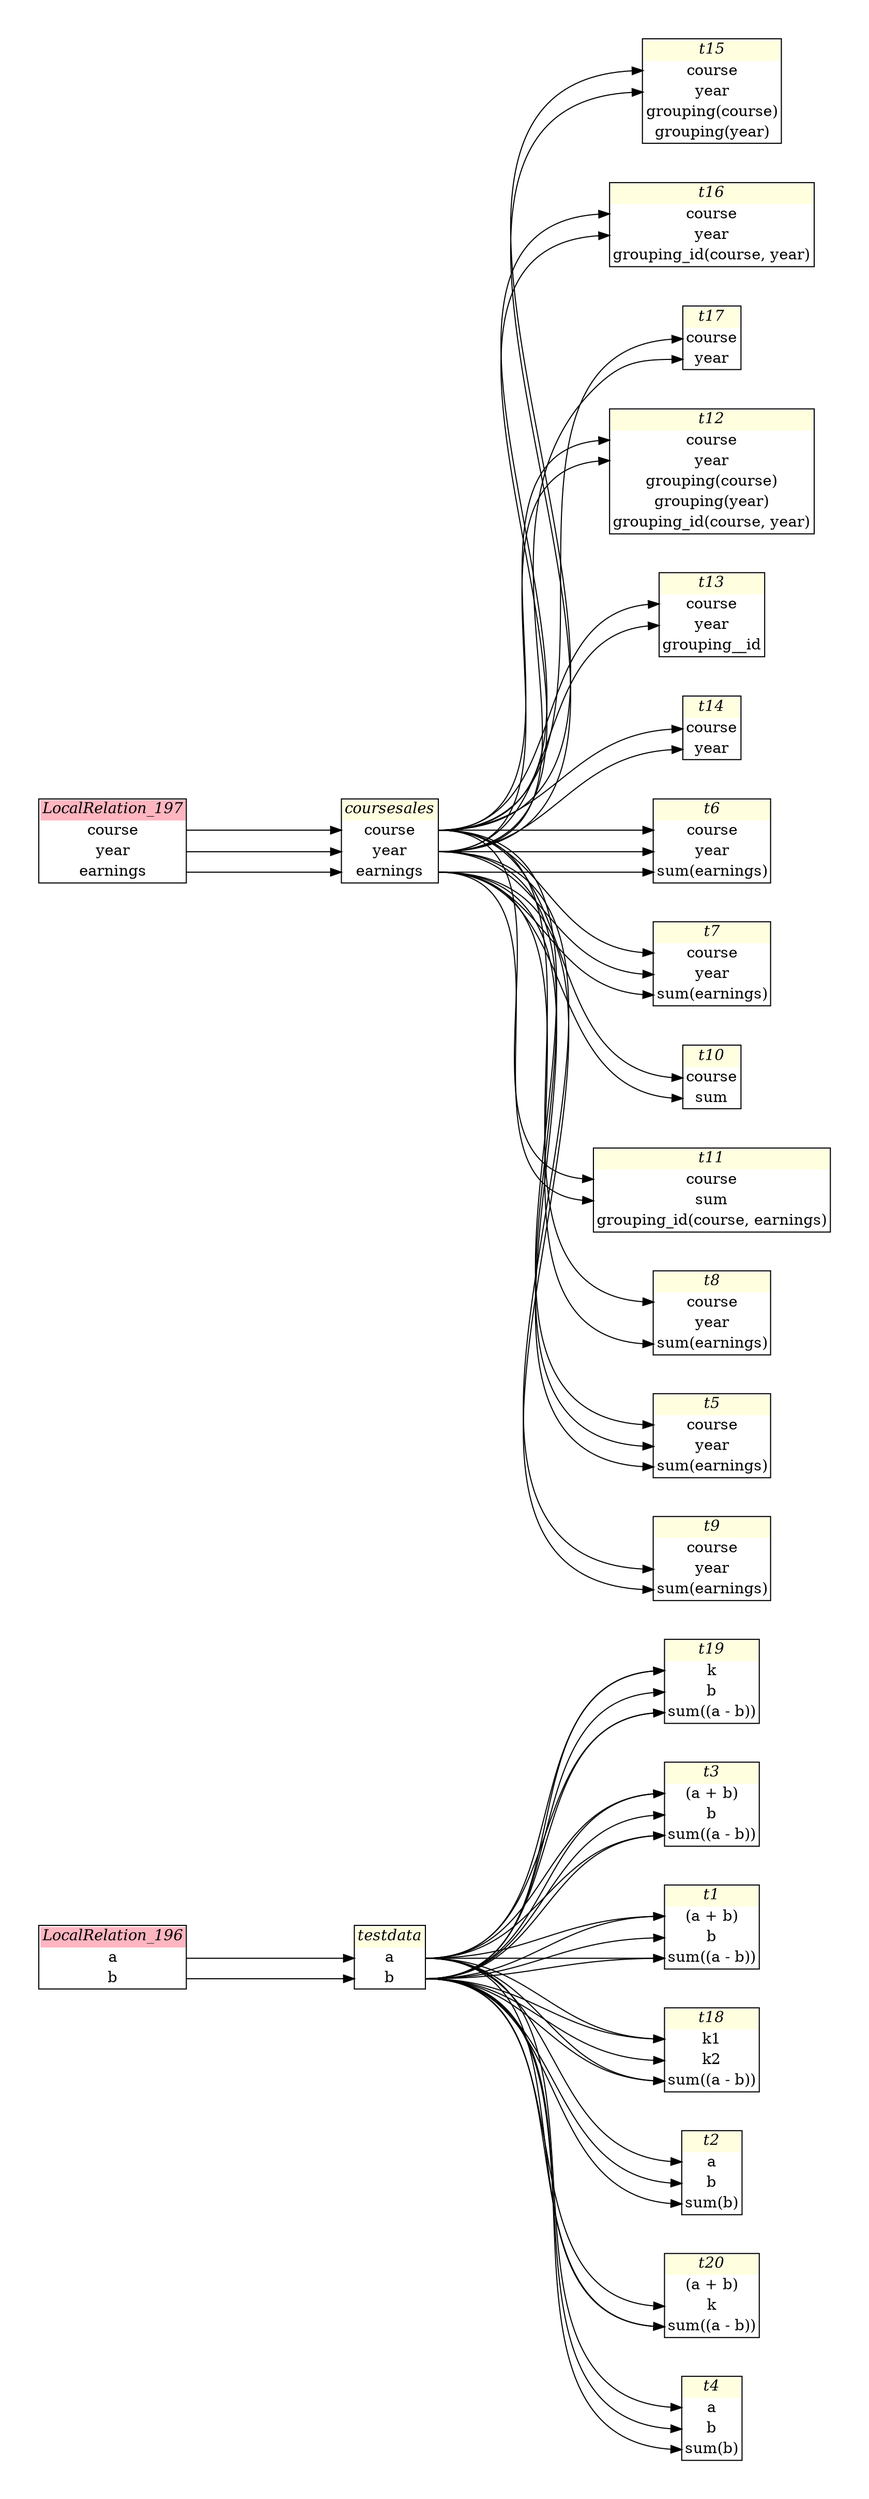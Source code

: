 // Automatically generated by SQLFlowTestSuite


digraph {
  graph [pad="0.5", nodesep="0.5", ranksep="2", fontname="Helvetica"];
  node [shape=plain]
  rankdir=LR;

  
"LocalRelation_196" [label=<
<table border="1" cellborder="0" cellspacing="0">
  <tr><td bgcolor="lightpink"><i>LocalRelation_196</i></td></tr>
  <tr><td port="0">a</td></tr>
<tr><td port="1">b</td></tr>
</table>>];
       

"LocalRelation_197" [label=<
<table border="1" cellborder="0" cellspacing="0">
  <tr><td bgcolor="lightpink"><i>LocalRelation_197</i></td></tr>
  <tr><td port="0">course</td></tr>
<tr><td port="1">year</td></tr>
<tr><td port="2">earnings</td></tr>
</table>>];
       

"coursesales" [label=<
<table border="1" cellborder="0" cellspacing="0">
  <tr><td bgcolor="lightyellow"><i>coursesales</i></td></tr>
  <tr><td port="0">course</td></tr>
<tr><td port="1">year</td></tr>
<tr><td port="2">earnings</td></tr>
</table>>];
       

"coursesales" [label=<
<table border="1" cellborder="0" cellspacing="0">
  <tr><td bgcolor="lightyellow"><i>coursesales</i></td></tr>
  <tr><td port="0">course</td></tr>
<tr><td port="1">year</td></tr>
<tr><td port="2">earnings</td></tr>
</table>>];
           

"t1" [label=<
<table border="1" cellborder="0" cellspacing="0">
  <tr><td bgcolor="lightyellow"><i>t1</i></td></tr>
  <tr><td port="0">(a + b)</td></tr>
<tr><td port="1">b</td></tr>
<tr><td port="2">sum((a - b))</td></tr>
</table>>];
           

"t10" [label=<
<table border="1" cellborder="0" cellspacing="0">
  <tr><td bgcolor="lightyellow"><i>t10</i></td></tr>
  <tr><td port="0">course</td></tr>
<tr><td port="1">sum</td></tr>
</table>>];
           

"t11" [label=<
<table border="1" cellborder="0" cellspacing="0">
  <tr><td bgcolor="lightyellow"><i>t11</i></td></tr>
  <tr><td port="0">course</td></tr>
<tr><td port="1">sum</td></tr>
<tr><td port="2">grouping_id(course, earnings)</td></tr>
</table>>];
           

"t12" [label=<
<table border="1" cellborder="0" cellspacing="0">
  <tr><td bgcolor="lightyellow"><i>t12</i></td></tr>
  <tr><td port="0">course</td></tr>
<tr><td port="1">year</td></tr>
<tr><td port="2">grouping(course)</td></tr>
<tr><td port="3">grouping(year)</td></tr>
<tr><td port="4">grouping_id(course, year)</td></tr>
</table>>];
           

"t13" [label=<
<table border="1" cellborder="0" cellspacing="0">
  <tr><td bgcolor="lightyellow"><i>t13</i></td></tr>
  <tr><td port="0">course</td></tr>
<tr><td port="1">year</td></tr>
<tr><td port="2">grouping__id</td></tr>
</table>>];
           

"t14" [label=<
<table border="1" cellborder="0" cellspacing="0">
  <tr><td bgcolor="lightyellow"><i>t14</i></td></tr>
  <tr><td port="0">course</td></tr>
<tr><td port="1">year</td></tr>
</table>>];
           

"t15" [label=<
<table border="1" cellborder="0" cellspacing="0">
  <tr><td bgcolor="lightyellow"><i>t15</i></td></tr>
  <tr><td port="0">course</td></tr>
<tr><td port="1">year</td></tr>
<tr><td port="2">grouping(course)</td></tr>
<tr><td port="3">grouping(year)</td></tr>
</table>>];
           

"t16" [label=<
<table border="1" cellborder="0" cellspacing="0">
  <tr><td bgcolor="lightyellow"><i>t16</i></td></tr>
  <tr><td port="0">course</td></tr>
<tr><td port="1">year</td></tr>
<tr><td port="2">grouping_id(course, year)</td></tr>
</table>>];
           

"t17" [label=<
<table border="1" cellborder="0" cellspacing="0">
  <tr><td bgcolor="lightyellow"><i>t17</i></td></tr>
  <tr><td port="0">course</td></tr>
<tr><td port="1">year</td></tr>
</table>>];
           

"t18" [label=<
<table border="1" cellborder="0" cellspacing="0">
  <tr><td bgcolor="lightyellow"><i>t18</i></td></tr>
  <tr><td port="0">k1</td></tr>
<tr><td port="1">k2</td></tr>
<tr><td port="2">sum((a - b))</td></tr>
</table>>];
           

"t19" [label=<
<table border="1" cellborder="0" cellspacing="0">
  <tr><td bgcolor="lightyellow"><i>t19</i></td></tr>
  <tr><td port="0">k</td></tr>
<tr><td port="1">b</td></tr>
<tr><td port="2">sum((a - b))</td></tr>
</table>>];
           

"t2" [label=<
<table border="1" cellborder="0" cellspacing="0">
  <tr><td bgcolor="lightyellow"><i>t2</i></td></tr>
  <tr><td port="0">a</td></tr>
<tr><td port="1">b</td></tr>
<tr><td port="2">sum(b)</td></tr>
</table>>];
           

"t20" [label=<
<table border="1" cellborder="0" cellspacing="0">
  <tr><td bgcolor="lightyellow"><i>t20</i></td></tr>
  <tr><td port="0">(a + b)</td></tr>
<tr><td port="1">k</td></tr>
<tr><td port="2">sum((a - b))</td></tr>
</table>>];
           

"t3" [label=<
<table border="1" cellborder="0" cellspacing="0">
  <tr><td bgcolor="lightyellow"><i>t3</i></td></tr>
  <tr><td port="0">(a + b)</td></tr>
<tr><td port="1">b</td></tr>
<tr><td port="2">sum((a - b))</td></tr>
</table>>];
           

"t4" [label=<
<table border="1" cellborder="0" cellspacing="0">
  <tr><td bgcolor="lightyellow"><i>t4</i></td></tr>
  <tr><td port="0">a</td></tr>
<tr><td port="1">b</td></tr>
<tr><td port="2">sum(b)</td></tr>
</table>>];
           

"t5" [label=<
<table border="1" cellborder="0" cellspacing="0">
  <tr><td bgcolor="lightyellow"><i>t5</i></td></tr>
  <tr><td port="0">course</td></tr>
<tr><td port="1">year</td></tr>
<tr><td port="2">sum(earnings)</td></tr>
</table>>];
           

"t6" [label=<
<table border="1" cellborder="0" cellspacing="0">
  <tr><td bgcolor="lightyellow"><i>t6</i></td></tr>
  <tr><td port="0">course</td></tr>
<tr><td port="1">year</td></tr>
<tr><td port="2">sum(earnings)</td></tr>
</table>>];
           

"t7" [label=<
<table border="1" cellborder="0" cellspacing="0">
  <tr><td bgcolor="lightyellow"><i>t7</i></td></tr>
  <tr><td port="0">course</td></tr>
<tr><td port="1">year</td></tr>
<tr><td port="2">sum(earnings)</td></tr>
</table>>];
           

"t8" [label=<
<table border="1" cellborder="0" cellspacing="0">
  <tr><td bgcolor="lightyellow"><i>t8</i></td></tr>
  <tr><td port="0">course</td></tr>
<tr><td port="1">year</td></tr>
<tr><td port="2">sum(earnings)</td></tr>
</table>>];
           

"t9" [label=<
<table border="1" cellborder="0" cellspacing="0">
  <tr><td bgcolor="lightyellow"><i>t9</i></td></tr>
  <tr><td port="0">course</td></tr>
<tr><td port="1">year</td></tr>
<tr><td port="2">sum(earnings)</td></tr>
</table>>];
           

"testdata" [label=<
<table border="1" cellborder="0" cellspacing="0">
  <tr><td bgcolor="lightyellow"><i>testdata</i></td></tr>
  <tr><td port="0">a</td></tr>
<tr><td port="1">b</td></tr>
</table>>];
       

"testdata" [label=<
<table border="1" cellborder="0" cellspacing="0">
  <tr><td bgcolor="lightyellow"><i>testdata</i></td></tr>
  <tr><td port="0">a</td></tr>
<tr><td port="1">b</td></tr>
</table>>];
           
  "LocalRelation_196":0 -> testdata:0
"LocalRelation_196":1 -> testdata:1
"LocalRelation_197":0 -> coursesales:0
"LocalRelation_197":1 -> coursesales:1
"LocalRelation_197":2 -> coursesales:2
"coursesales":0 -> t10:0
"coursesales":0 -> t11:0
"coursesales":0 -> t12:0
"coursesales":0 -> t13:0
"coursesales":0 -> t14:0
"coursesales":0 -> t15:0
"coursesales":0 -> t16:0
"coursesales":0 -> t17:0
"coursesales":0 -> t5:0
"coursesales":0 -> t6:0
"coursesales":0 -> t7:0
"coursesales":0 -> t8:0
"coursesales":1 -> t12:1
"coursesales":1 -> t13:1
"coursesales":1 -> t14:1
"coursesales":1 -> t15:1
"coursesales":1 -> t16:1
"coursesales":1 -> t17:1
"coursesales":1 -> t5:1
"coursesales":1 -> t6:1
"coursesales":1 -> t7:1
"coursesales":1 -> t9:1
"coursesales":2 -> t10:1
"coursesales":2 -> t11:1
"coursesales":2 -> t5:2
"coursesales":2 -> t6:2
"coursesales":2 -> t7:2
"coursesales":2 -> t8:2
"coursesales":2 -> t9:2
"testdata":0 -> t18:0
"testdata":0 -> t18:2
"testdata":0 -> t19:0
"testdata":0 -> t19:2
"testdata":0 -> t1:0
"testdata":0 -> t1:2
"testdata":0 -> t20:2
"testdata":0 -> t2:0
"testdata":0 -> t3:0
"testdata":0 -> t3:2
"testdata":0 -> t4:0
"testdata":1 -> t18:0
"testdata":1 -> t18:1
"testdata":1 -> t18:2
"testdata":1 -> t19:0
"testdata":1 -> t19:1
"testdata":1 -> t19:2
"testdata":1 -> t1:0
"testdata":1 -> t1:1
"testdata":1 -> t1:2
"testdata":1 -> t20:1
"testdata":1 -> t20:2
"testdata":1 -> t2:1
"testdata":1 -> t2:2
"testdata":1 -> t3:0
"testdata":1 -> t3:1
"testdata":1 -> t3:2
"testdata":1 -> t4:1
"testdata":1 -> t4:2
}
       